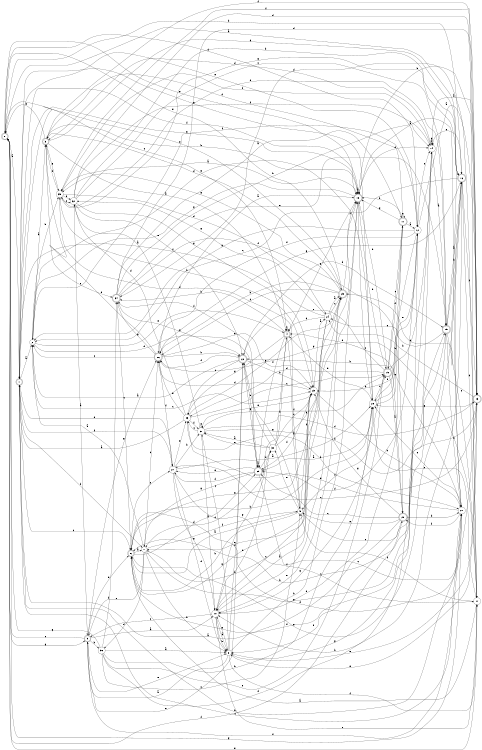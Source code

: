 digraph n30_6 {
__start0 [label="" shape="none"];

rankdir=LR;
size="8,5";

s0 [style="rounded,filled", color="black", fillcolor="white" shape="doublecircle", label="0"];
s1 [style="rounded,filled", color="black", fillcolor="white" shape="doublecircle", label="1"];
s2 [style="filled", color="black", fillcolor="white" shape="circle", label="2"];
s3 [style="rounded,filled", color="black", fillcolor="white" shape="doublecircle", label="3"];
s4 [style="rounded,filled", color="black", fillcolor="white" shape="doublecircle", label="4"];
s5 [style="filled", color="black", fillcolor="white" shape="circle", label="5"];
s6 [style="rounded,filled", color="black", fillcolor="white" shape="doublecircle", label="6"];
s7 [style="filled", color="black", fillcolor="white" shape="circle", label="7"];
s8 [style="filled", color="black", fillcolor="white" shape="circle", label="8"];
s9 [style="rounded,filled", color="black", fillcolor="white" shape="doublecircle", label="9"];
s10 [style="filled", color="black", fillcolor="white" shape="circle", label="10"];
s11 [style="rounded,filled", color="black", fillcolor="white" shape="doublecircle", label="11"];
s12 [style="filled", color="black", fillcolor="white" shape="circle", label="12"];
s13 [style="rounded,filled", color="black", fillcolor="white" shape="doublecircle", label="13"];
s14 [style="filled", color="black", fillcolor="white" shape="circle", label="14"];
s15 [style="rounded,filled", color="black", fillcolor="white" shape="doublecircle", label="15"];
s16 [style="rounded,filled", color="black", fillcolor="white" shape="doublecircle", label="16"];
s17 [style="filled", color="black", fillcolor="white" shape="circle", label="17"];
s18 [style="rounded,filled", color="black", fillcolor="white" shape="doublecircle", label="18"];
s19 [style="rounded,filled", color="black", fillcolor="white" shape="doublecircle", label="19"];
s20 [style="rounded,filled", color="black", fillcolor="white" shape="doublecircle", label="20"];
s21 [style="filled", color="black", fillcolor="white" shape="circle", label="21"];
s22 [style="rounded,filled", color="black", fillcolor="white" shape="doublecircle", label="22"];
s23 [style="filled", color="black", fillcolor="white" shape="circle", label="23"];
s24 [style="filled", color="black", fillcolor="white" shape="circle", label="24"];
s25 [style="rounded,filled", color="black", fillcolor="white" shape="doublecircle", label="25"];
s26 [style="rounded,filled", color="black", fillcolor="white" shape="doublecircle", label="26"];
s27 [style="filled", color="black", fillcolor="white" shape="circle", label="27"];
s28 [style="filled", color="black", fillcolor="white" shape="circle", label="28"];
s29 [style="rounded,filled", color="black", fillcolor="white" shape="doublecircle", label="29"];
s30 [style="filled", color="black", fillcolor="white" shape="circle", label="30"];
s31 [style="filled", color="black", fillcolor="white" shape="circle", label="31"];
s32 [style="filled", color="black", fillcolor="white" shape="circle", label="32"];
s33 [style="filled", color="black", fillcolor="white" shape="circle", label="33"];
s34 [style="rounded,filled", color="black", fillcolor="white" shape="doublecircle", label="34"];
s35 [style="filled", color="black", fillcolor="white" shape="circle", label="35"];
s36 [style="filled", color="black", fillcolor="white" shape="circle", label="36"];
s0 -> s1 [label="a"];
s0 -> s16 [label="b"];
s0 -> s4 [label="c"];
s0 -> s12 [label="d"];
s0 -> s18 [label="e"];
s0 -> s20 [label="f"];
s0 -> s9 [label="g"];
s1 -> s2 [label="a"];
s1 -> s21 [label="b"];
s1 -> s6 [label="c"];
s1 -> s27 [label="d"];
s1 -> s25 [label="e"];
s1 -> s7 [label="f"];
s1 -> s18 [label="g"];
s2 -> s3 [label="a"];
s2 -> s35 [label="b"];
s2 -> s23 [label="c"];
s2 -> s29 [label="d"];
s2 -> s4 [label="e"];
s2 -> s12 [label="f"];
s2 -> s28 [label="g"];
s3 -> s4 [label="a"];
s3 -> s18 [label="b"];
s3 -> s34 [label="c"];
s3 -> s16 [label="d"];
s3 -> s0 [label="e"];
s3 -> s13 [label="f"];
s3 -> s35 [label="g"];
s4 -> s5 [label="a"];
s4 -> s34 [label="b"];
s4 -> s4 [label="c"];
s4 -> s7 [label="d"];
s4 -> s18 [label="e"];
s4 -> s29 [label="f"];
s4 -> s33 [label="g"];
s5 -> s6 [label="a"];
s5 -> s6 [label="b"];
s5 -> s14 [label="c"];
s5 -> s35 [label="d"];
s5 -> s30 [label="e"];
s5 -> s23 [label="f"];
s5 -> s22 [label="g"];
s6 -> s7 [label="a"];
s6 -> s28 [label="b"];
s6 -> s27 [label="c"];
s6 -> s29 [label="d"];
s6 -> s16 [label="e"];
s6 -> s15 [label="f"];
s6 -> s25 [label="g"];
s7 -> s2 [label="a"];
s7 -> s8 [label="b"];
s7 -> s26 [label="c"];
s7 -> s36 [label="d"];
s7 -> s9 [label="e"];
s7 -> s5 [label="f"];
s7 -> s15 [label="g"];
s8 -> s9 [label="a"];
s8 -> s18 [label="b"];
s8 -> s31 [label="c"];
s8 -> s22 [label="d"];
s8 -> s13 [label="e"];
s8 -> s17 [label="f"];
s8 -> s10 [label="g"];
s9 -> s10 [label="a"];
s9 -> s36 [label="b"];
s9 -> s0 [label="c"];
s9 -> s6 [label="d"];
s9 -> s8 [label="e"];
s9 -> s21 [label="f"];
s9 -> s26 [label="g"];
s10 -> s8 [label="a"];
s10 -> s8 [label="b"];
s10 -> s9 [label="c"];
s10 -> s11 [label="d"];
s10 -> s17 [label="e"];
s10 -> s18 [label="f"];
s10 -> s30 [label="g"];
s11 -> s12 [label="a"];
s11 -> s18 [label="b"];
s11 -> s19 [label="c"];
s11 -> s3 [label="d"];
s11 -> s11 [label="e"];
s11 -> s28 [label="f"];
s11 -> s18 [label="g"];
s12 -> s13 [label="a"];
s12 -> s23 [label="b"];
s12 -> s14 [label="c"];
s12 -> s29 [label="d"];
s12 -> s1 [label="e"];
s12 -> s26 [label="f"];
s12 -> s2 [label="g"];
s13 -> s14 [label="a"];
s13 -> s24 [label="b"];
s13 -> s27 [label="c"];
s13 -> s6 [label="d"];
s13 -> s8 [label="e"];
s13 -> s35 [label="f"];
s13 -> s28 [label="g"];
s14 -> s15 [label="a"];
s14 -> s6 [label="b"];
s14 -> s14 [label="c"];
s14 -> s3 [label="d"];
s14 -> s16 [label="e"];
s14 -> s35 [label="f"];
s14 -> s14 [label="g"];
s15 -> s16 [label="a"];
s15 -> s16 [label="b"];
s15 -> s17 [label="c"];
s15 -> s35 [label="d"];
s15 -> s24 [label="e"];
s15 -> s21 [label="f"];
s15 -> s8 [label="g"];
s16 -> s0 [label="a"];
s16 -> s10 [label="b"];
s16 -> s2 [label="c"];
s16 -> s17 [label="d"];
s16 -> s25 [label="e"];
s16 -> s13 [label="f"];
s16 -> s26 [label="g"];
s17 -> s6 [label="a"];
s17 -> s18 [label="b"];
s17 -> s28 [label="c"];
s17 -> s34 [label="d"];
s17 -> s0 [label="e"];
s17 -> s5 [label="f"];
s17 -> s26 [label="g"];
s18 -> s18 [label="a"];
s18 -> s19 [label="b"];
s18 -> s28 [label="c"];
s18 -> s14 [label="d"];
s18 -> s10 [label="e"];
s18 -> s1 [label="f"];
s18 -> s2 [label="g"];
s19 -> s20 [label="a"];
s19 -> s18 [label="b"];
s19 -> s14 [label="c"];
s19 -> s33 [label="d"];
s19 -> s22 [label="e"];
s19 -> s11 [label="f"];
s19 -> s10 [label="g"];
s20 -> s1 [label="a"];
s20 -> s21 [label="b"];
s20 -> s29 [label="c"];
s20 -> s4 [label="d"];
s20 -> s5 [label="e"];
s20 -> s8 [label="f"];
s20 -> s23 [label="g"];
s21 -> s18 [label="a"];
s21 -> s22 [label="b"];
s21 -> s1 [label="c"];
s21 -> s33 [label="d"];
s21 -> s28 [label="e"];
s21 -> s20 [label="f"];
s21 -> s0 [label="g"];
s22 -> s2 [label="a"];
s22 -> s23 [label="b"];
s22 -> s33 [label="c"];
s22 -> s15 [label="d"];
s22 -> s9 [label="e"];
s22 -> s26 [label="f"];
s22 -> s29 [label="g"];
s23 -> s24 [label="a"];
s23 -> s21 [label="b"];
s23 -> s10 [label="c"];
s23 -> s26 [label="d"];
s23 -> s31 [label="e"];
s23 -> s29 [label="f"];
s23 -> s6 [label="g"];
s24 -> s25 [label="a"];
s24 -> s7 [label="b"];
s24 -> s25 [label="c"];
s24 -> s4 [label="d"];
s24 -> s7 [label="e"];
s24 -> s1 [label="f"];
s24 -> s32 [label="g"];
s25 -> s10 [label="a"];
s25 -> s26 [label="b"];
s25 -> s26 [label="c"];
s25 -> s3 [label="d"];
s25 -> s0 [label="e"];
s25 -> s18 [label="f"];
s25 -> s35 [label="g"];
s26 -> s18 [label="a"];
s26 -> s22 [label="b"];
s26 -> s2 [label="c"];
s26 -> s3 [label="d"];
s26 -> s23 [label="e"];
s26 -> s27 [label="f"];
s26 -> s34 [label="g"];
s27 -> s28 [label="a"];
s27 -> s31 [label="b"];
s27 -> s17 [label="c"];
s27 -> s8 [label="d"];
s27 -> s33 [label="e"];
s27 -> s1 [label="f"];
s27 -> s10 [label="g"];
s28 -> s29 [label="a"];
s28 -> s12 [label="b"];
s28 -> s19 [label="c"];
s28 -> s4 [label="d"];
s28 -> s12 [label="e"];
s28 -> s5 [label="f"];
s28 -> s1 [label="g"];
s29 -> s29 [label="a"];
s29 -> s22 [label="b"];
s29 -> s21 [label="c"];
s29 -> s30 [label="d"];
s29 -> s27 [label="e"];
s29 -> s27 [label="f"];
s29 -> s7 [label="g"];
s30 -> s31 [label="a"];
s30 -> s4 [label="b"];
s30 -> s23 [label="c"];
s30 -> s10 [label="d"];
s30 -> s31 [label="e"];
s30 -> s34 [label="f"];
s30 -> s25 [label="g"];
s31 -> s32 [label="a"];
s31 -> s13 [label="b"];
s31 -> s33 [label="c"];
s31 -> s13 [label="d"];
s31 -> s31 [label="e"];
s31 -> s19 [label="f"];
s31 -> s10 [label="g"];
s32 -> s9 [label="a"];
s32 -> s16 [label="b"];
s32 -> s15 [label="c"];
s32 -> s13 [label="d"];
s32 -> s22 [label="e"];
s32 -> s14 [label="f"];
s32 -> s23 [label="g"];
s33 -> s1 [label="a"];
s33 -> s21 [label="b"];
s33 -> s19 [label="c"];
s33 -> s32 [label="d"];
s33 -> s26 [label="e"];
s33 -> s31 [label="f"];
s33 -> s25 [label="g"];
s34 -> s11 [label="a"];
s34 -> s14 [label="b"];
s34 -> s6 [label="c"];
s34 -> s13 [label="d"];
s34 -> s15 [label="e"];
s34 -> s20 [label="f"];
s34 -> s22 [label="g"];
s35 -> s18 [label="a"];
s35 -> s23 [label="b"];
s35 -> s32 [label="c"];
s35 -> s24 [label="d"];
s35 -> s32 [label="e"];
s35 -> s3 [label="f"];
s35 -> s21 [label="g"];
s36 -> s8 [label="a"];
s36 -> s28 [label="b"];
s36 -> s5 [label="c"];
s36 -> s12 [label="d"];
s36 -> s19 [label="e"];
s36 -> s34 [label="f"];
s36 -> s0 [label="g"];

}